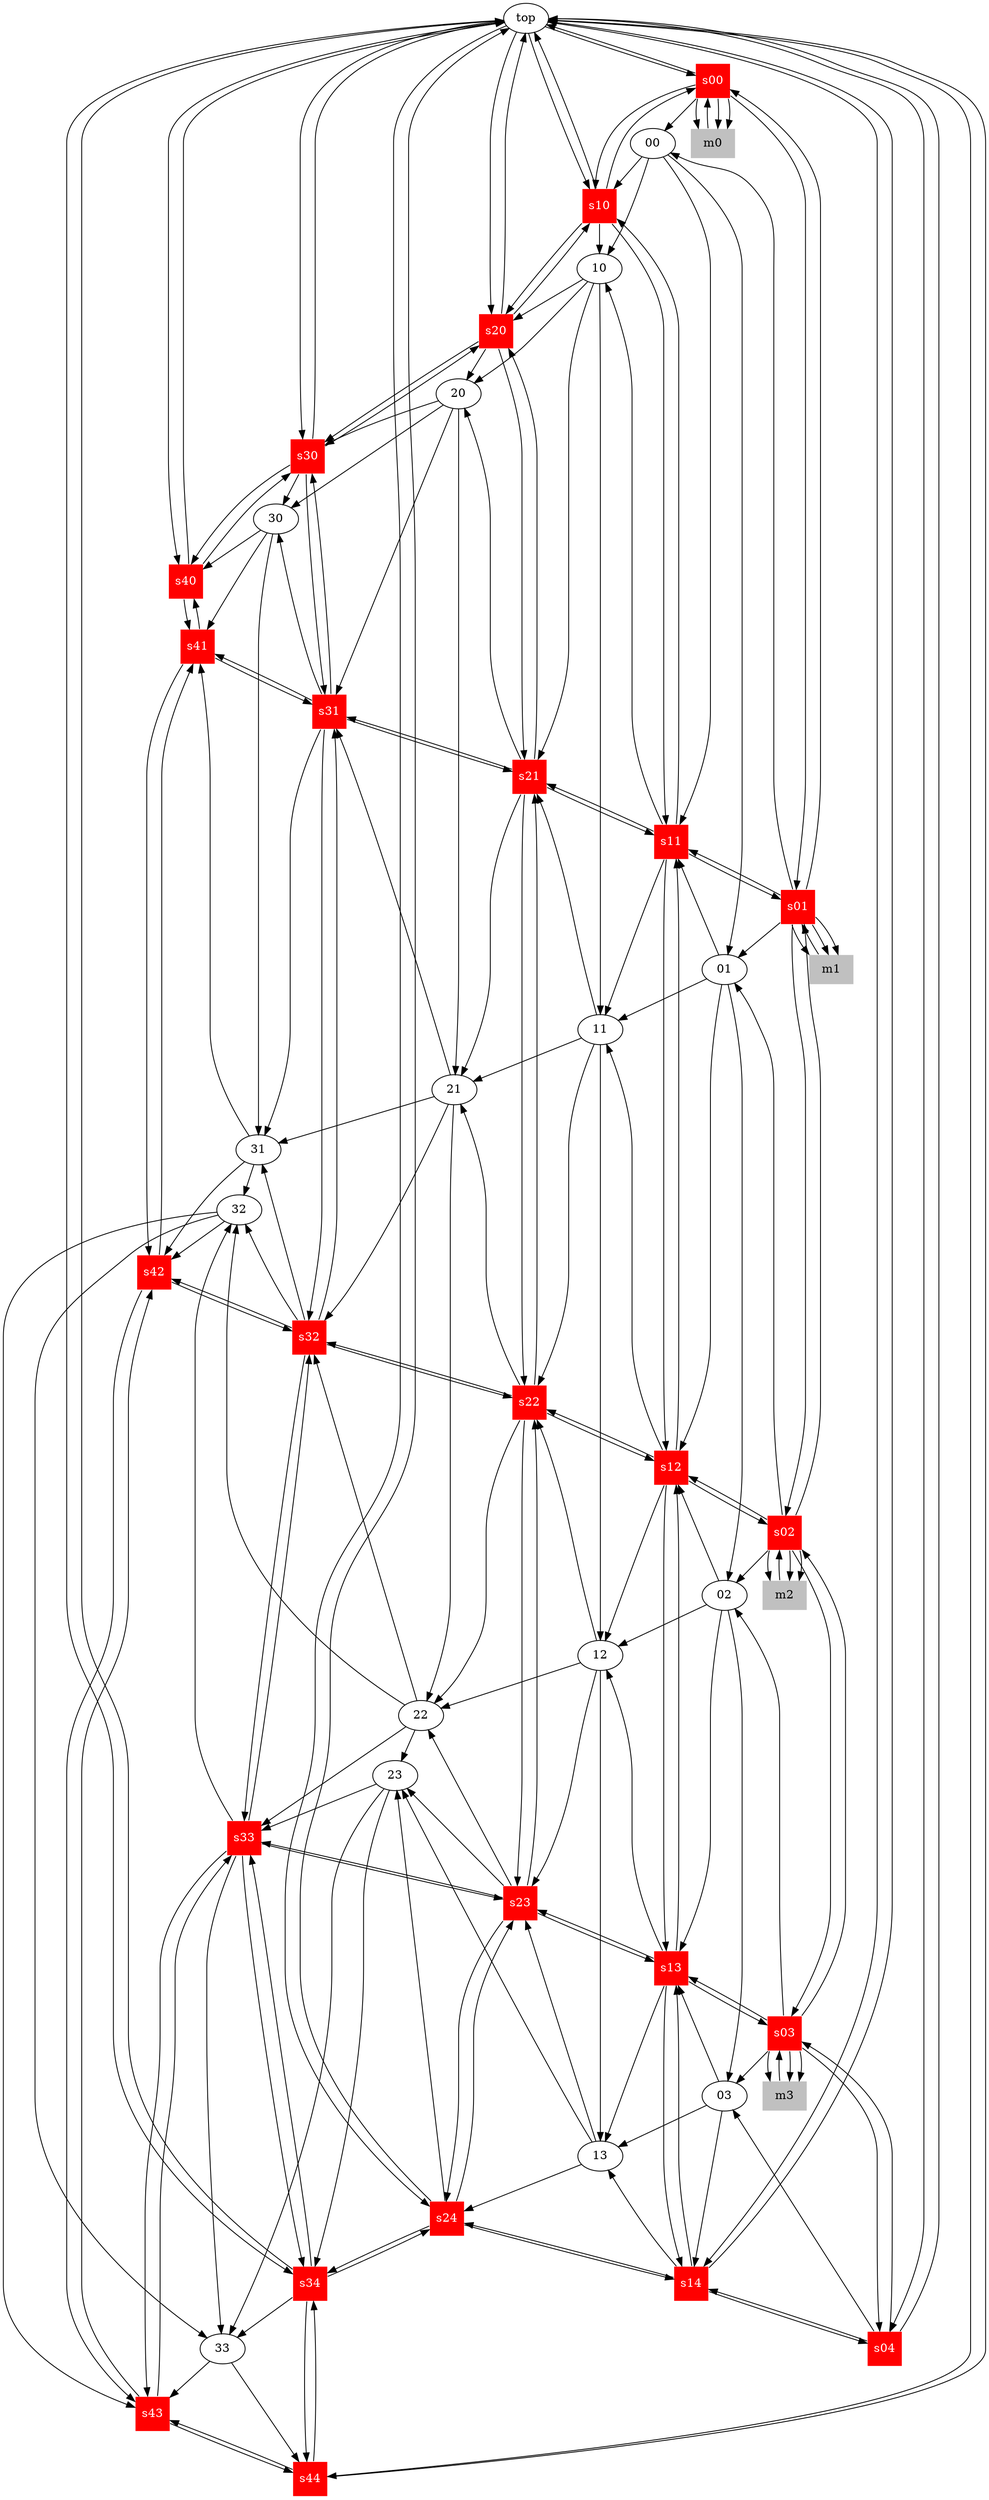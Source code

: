 digraph G {
top [pos="4,-1!"]
s00 [ shape=square style=filled fillcolor=red fontcolor=white color=white fillcolor=red pos= "0,0!"]
s01 -> s00
s10 -> s00
s01 [ shape=square style=filled fillcolor=red fontcolor=white color=white fillcolor=red pos= "0,2!"]
s02 -> s01
s00 -> s01
s11 -> s01
s02 [ shape=square style=filled fillcolor=red fontcolor=white color=white fillcolor=red pos= "0,4!"]
s03 -> s02
s01 -> s02
s12 -> s02
s03 [ shape=square style=filled fillcolor=red fontcolor=white color=white fillcolor=red pos= "0,6!"]
s04 -> s03
s02 -> s03
s13 -> s03
s04 [ shape=square style=filled fillcolor=red fontcolor=white color=white fillcolor=red pos= "0,8!"]
s03 -> s04
s14 -> s04
s10 [ shape=square style=filled fillcolor=red fontcolor=white color=white fillcolor=red pos= "2,0!"]
s11 -> s10
s00 -> s10
s20 -> s10
s11 [ shape=square style=filled fillcolor=red fontcolor=white color=white fillcolor=red pos= "2,2!"]
s12 -> s11
s10 -> s11
s01 -> s11
s21 -> s11
s12 [ shape=square style=filled fillcolor=red fontcolor=white color=white fillcolor=red pos= "2,4!"]
s13 -> s12
s11 -> s12
s02 -> s12
s22 -> s12
s13 [ shape=square style=filled fillcolor=red fontcolor=white color=white fillcolor=red pos= "2,6!"]
s14 -> s13
s12 -> s13
s03 -> s13
s23 -> s13
s14 [ shape=square style=filled fillcolor=red fontcolor=white color=white fillcolor=red pos= "2,8!"]
s13 -> s14
s04 -> s14
s24 -> s14
s20 [ shape=square style=filled fillcolor=red fontcolor=white color=white fillcolor=red pos= "4,0!"]
s21 -> s20
s10 -> s20
s30 -> s20
s21 [ shape=square style=filled fillcolor=red fontcolor=white color=white fillcolor=red pos= "4,2!"]
s22 -> s21
s20 -> s21
s11 -> s21
s31 -> s21
s22 [ shape=square style=filled fillcolor=red fontcolor=white color=white fillcolor=red pos= "4,4!"]
s23 -> s22
s21 -> s22
s12 -> s22
s32 -> s22
s23 [ shape=square style=filled fillcolor=red fontcolor=white color=white fillcolor=red pos= "4,6!"]
s24 -> s23
s22 -> s23
s13 -> s23
s33 -> s23
s24 [ shape=square style=filled fillcolor=red fontcolor=white color=white fillcolor=red pos= "4,8!"]
s23 -> s24
s14 -> s24
s34 -> s24
s30 [ shape=square style=filled fillcolor=red fontcolor=white color=white fillcolor=red pos= "6,0!"]
s31 -> s30
s20 -> s30
s40 -> s30
s31 [ shape=square style=filled fillcolor=red fontcolor=white color=white fillcolor=red pos= "6,2!"]
s32 -> s31
s30 -> s31
s21 -> s31
s41 -> s31
s32 [ shape=square style=filled fillcolor=red fontcolor=white color=white fillcolor=red pos= "6,4!"]
s33 -> s32
s31 -> s32
s22 -> s32
s42 -> s32
s33 [ shape=square style=filled fillcolor=red fontcolor=white color=white fillcolor=red pos= "6,6!"]
s34 -> s33
s32 -> s33
s23 -> s33
s43 -> s33
s34 [ shape=square style=filled fillcolor=red fontcolor=white color=white fillcolor=red pos= "6,8!"]
s33 -> s34
s24 -> s34
s44 -> s34
s40 [ shape=square style=filled fillcolor=red fontcolor=white color=white fillcolor=red pos= "8,0!"]
s41 -> s40
s30 -> s40
s41 [ shape=square style=filled fillcolor=red fontcolor=white color=white fillcolor=red pos= "8,2!"]
s42 -> s41
s40 -> s41
s31 -> s41
s42 [ shape=square style=filled fillcolor=red fontcolor=white color=white fillcolor=red pos= "8,4!"]
s43 -> s42
s41 -> s42
s32 -> s42
s43 [ shape=square style=filled fillcolor=red fontcolor=white color=white fillcolor=red pos= "8,6!"]
s44 -> s43
s42 -> s43
s33 -> s43
s44 [ shape=square style=filled fillcolor=red fontcolor=white color=white fillcolor=red pos= "8,8!"]
s43 -> s44
s34 -> s44
top -> s00
s00 -> top
top -> s10
s10 -> top
top -> s20
s20 -> top
top -> s30
s30 -> top
top -> s40
s40 -> top
top -> s04
s04 -> top
top -> s14
s14 -> top
top -> s24
s24 -> top
top -> s34
s34 -> top
top -> s44
s44 -> top
m0 [shape=rectangle style=filled fillcolor=gray color=white pos="-1,0!"]
m0 -> s00
s00 -> m0
s00 -> m0
s00 -> m0
m1 [shape=rectangle style=filled fillcolor=gray color=white pos="-1,2!"]
m1 -> s01
s01 -> m1
s01 -> m1
s01 -> m1
m2 [shape=rectangle style=filled fillcolor=gray color=white pos="-1,4!"]
m2 -> s02
s02 -> m2
s02 -> m2
s02 -> m2
m3 [shape=rectangle style=filled fillcolor=gray color=white pos="-1,6!"]
m3 -> s03
s03 -> m3
s03 -> m3
s03 -> m3
00 [pos="1,1!"]
01 [pos="1,3!"]
00 -> 01
02 [pos="1,5!"]
01 -> 02
03 [pos="1,7!"]
02 -> 03
10 [pos="3,1!"]
00 -> 10
11 [pos="3,3!"]
10 -> 11
01 -> 11
12 [pos="3,5!"]
11 -> 12
02 -> 12
13 [pos="3,7!"]
12 -> 13
03 -> 13
20 [pos="5,1!"]
10 -> 20
21 [pos="5,3!"]
20 -> 21
11 -> 21
22 [pos="5,5!"]
21 -> 22
12 -> 22
23 [pos="5,7!"]
22 -> 23
13 -> 23
30 [pos="7,1!"]
20 -> 30
31 [pos="7,3!"]
30 -> 31
21 -> 31
32 [pos="7,5!"]
31 -> 32
22 -> 32
33 [pos="7,7!"]
32 -> 33
23 -> 33
s01 -> 00
s00 -> 00
00 -> s11
00 -> s10
s02 -> 01
s01 -> 01
01 -> s12
01 -> s11
s03 -> 02
s02 -> 02
02 -> s13
02 -> s12
s04 -> 03
s03 -> 03
03 -> s14
03 -> s13
s11 -> 10
s10 -> 10
10 -> s21
10 -> s20
s12 -> 11
s11 -> 11
11 -> s22
11 -> s21
s13 -> 12
s12 -> 12
12 -> s23
12 -> s22
s14 -> 13
s13 -> 13
13 -> s24
13 -> s23
s21 -> 20
s20 -> 20
20 -> s31
20 -> s30
s22 -> 21
s21 -> 21
21 -> s32
21 -> s31
s23 -> 22
s22 -> 22
22 -> s33
22 -> s32
s24 -> 23
s23 -> 23
23 -> s34
23 -> s33
s31 -> 30
s30 -> 30
30 -> s41
30 -> s40
s32 -> 31
s31 -> 31
31 -> s42
31 -> s41
s33 -> 32
s32 -> 32
32 -> s43
32 -> s42
s34 -> 33
s33 -> 33
33 -> s44
33 -> s43
}
